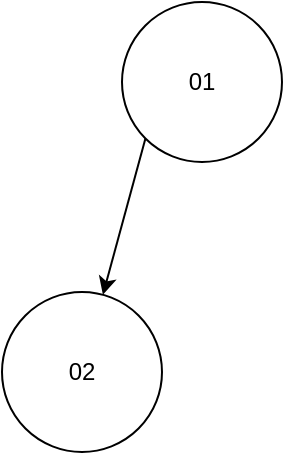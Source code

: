 <mxfile version="13.10.0" type="embed">
    <diagram id="WTrxFYBVaGL5LFsrL6AE" name="第 1 页">
        <mxGraphModel dx="719" dy="571" grid="1" gridSize="10" guides="1" tooltips="1" connect="1" arrows="1" fold="1" page="1" pageScale="1" pageWidth="827" pageHeight="1169" math="0" shadow="0">
            <root>
                <mxCell id="0"/>
                <mxCell id="1" parent="0"/>
                <mxCell id="14" style="rounded=0;orthogonalLoop=1;jettySize=auto;html=1;exitX=0;exitY=1;exitDx=0;exitDy=0;" edge="1" parent="1" source="12" target="13">
                    <mxGeometry relative="1" as="geometry"/>
                </mxCell>
                <mxCell id="12" value="01" style="ellipse;whiteSpace=wrap;html=1;aspect=fixed;" vertex="1" parent="1">
                    <mxGeometry x="330" y="440" width="80" height="80" as="geometry"/>
                </mxCell>
                <mxCell id="13" value="02" style="ellipse;whiteSpace=wrap;html=1;aspect=fixed;" vertex="1" parent="1">
                    <mxGeometry x="270" y="585" width="80" height="80" as="geometry"/>
                </mxCell>
            </root>
        </mxGraphModel>
    </diagram>
</mxfile>
